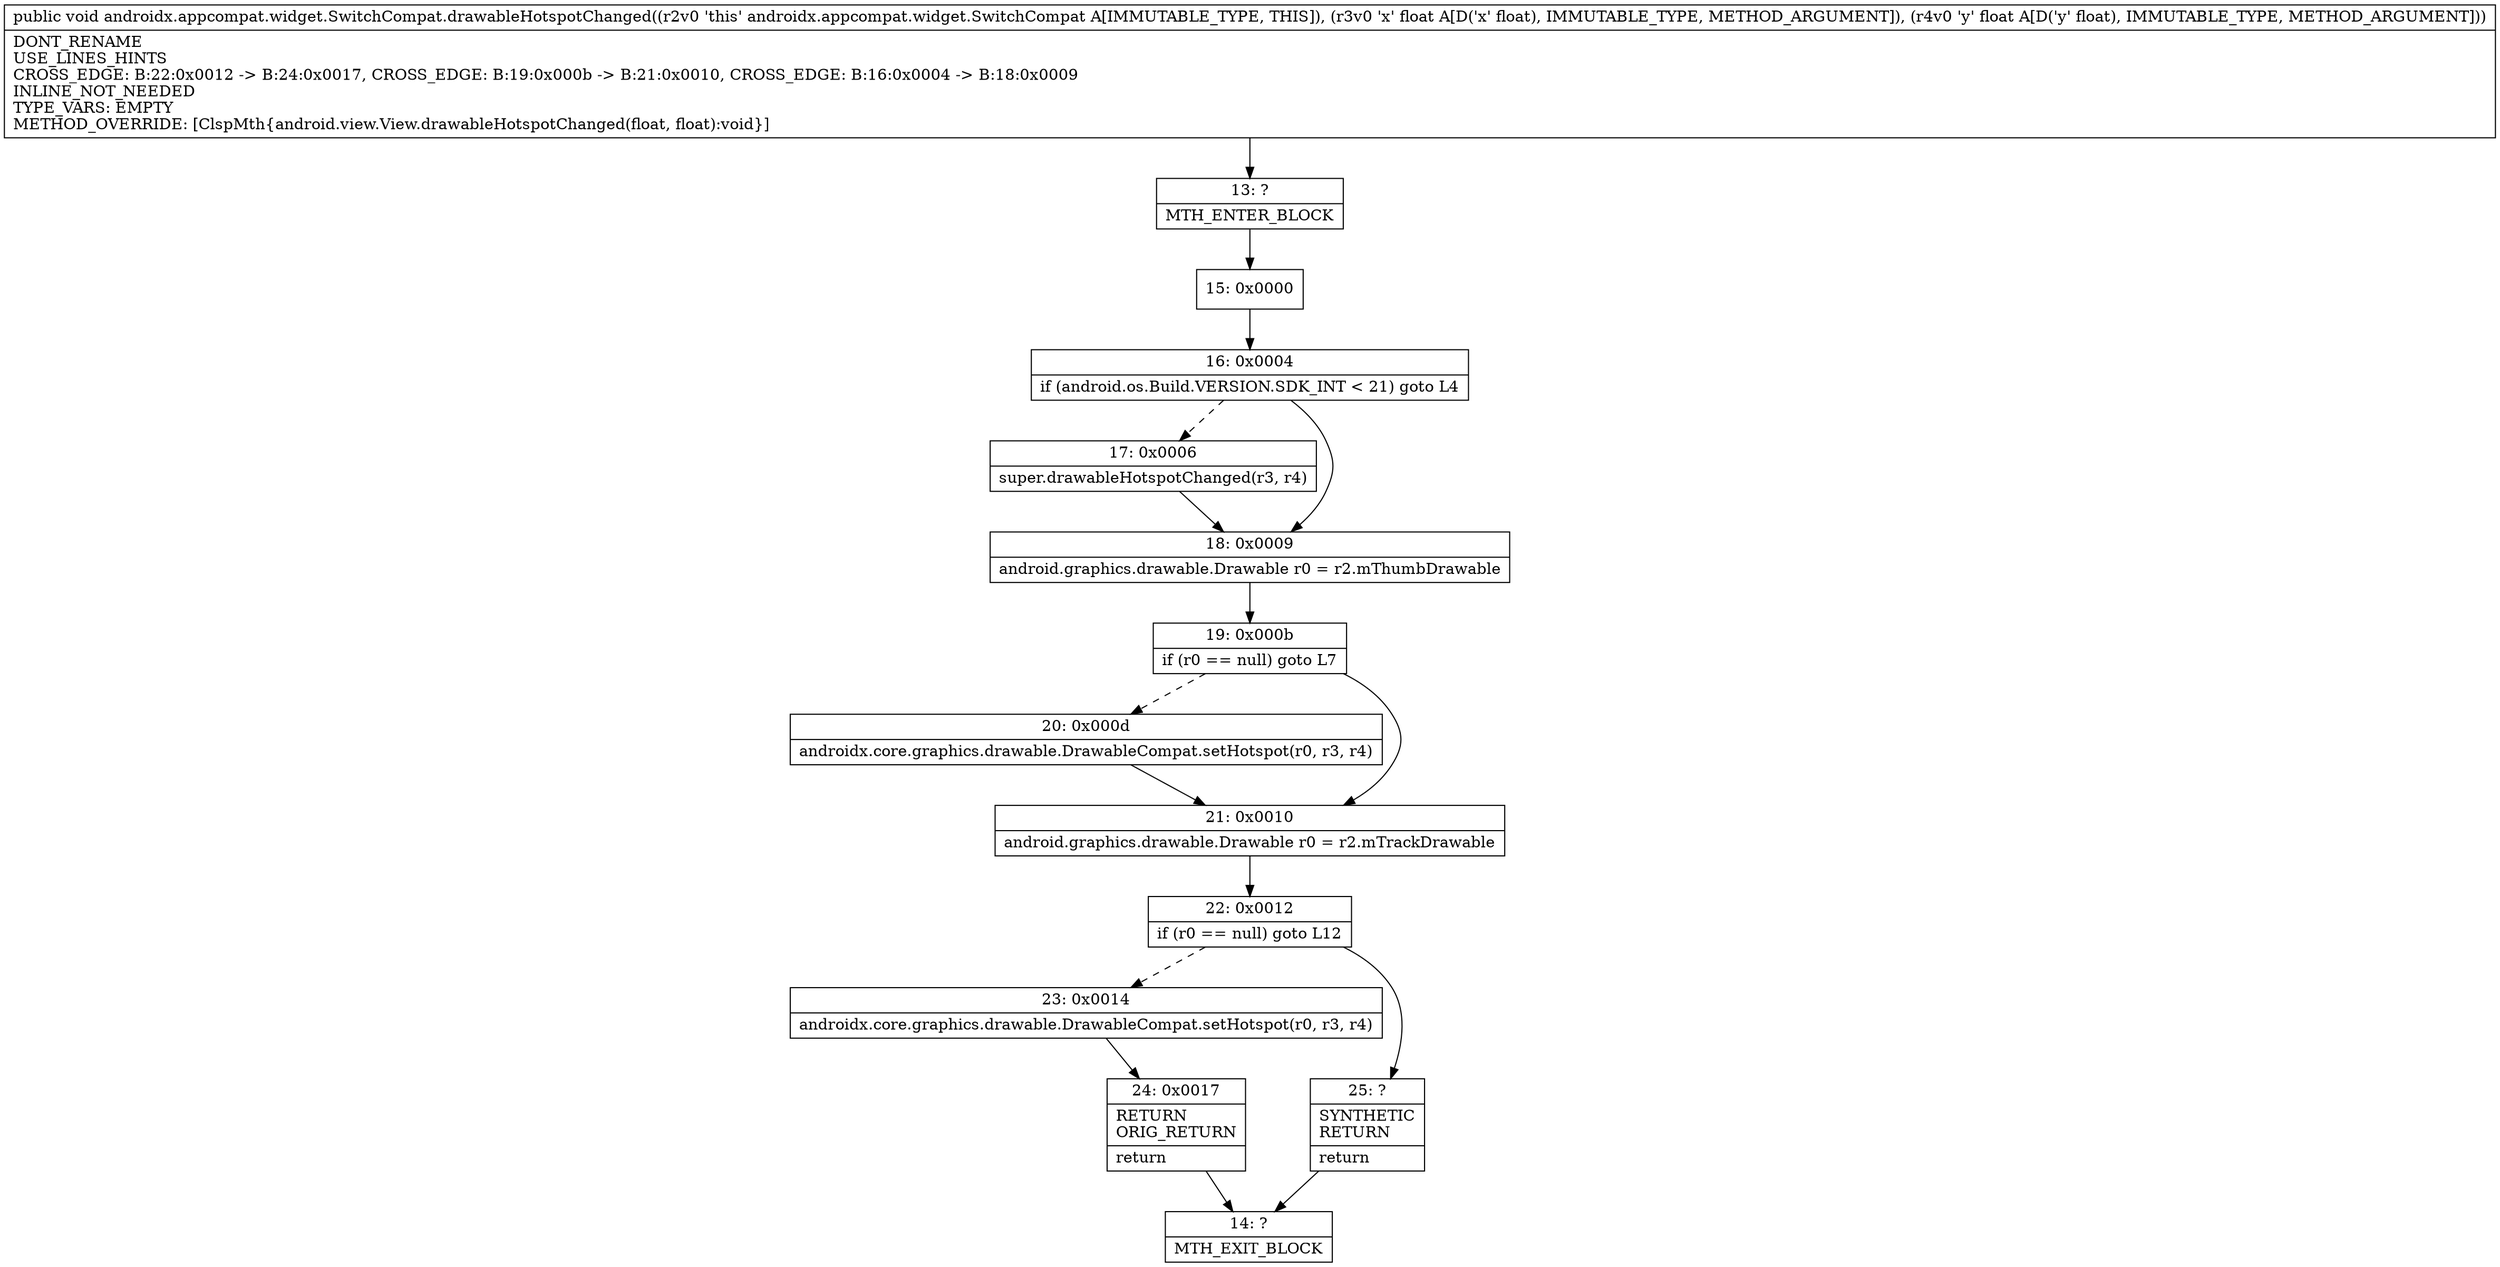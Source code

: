 digraph "CFG forandroidx.appcompat.widget.SwitchCompat.drawableHotspotChanged(FF)V" {
Node_13 [shape=record,label="{13\:\ ?|MTH_ENTER_BLOCK\l}"];
Node_15 [shape=record,label="{15\:\ 0x0000}"];
Node_16 [shape=record,label="{16\:\ 0x0004|if (android.os.Build.VERSION.SDK_INT \< 21) goto L4\l}"];
Node_17 [shape=record,label="{17\:\ 0x0006|super.drawableHotspotChanged(r3, r4)\l}"];
Node_18 [shape=record,label="{18\:\ 0x0009|android.graphics.drawable.Drawable r0 = r2.mThumbDrawable\l}"];
Node_19 [shape=record,label="{19\:\ 0x000b|if (r0 == null) goto L7\l}"];
Node_20 [shape=record,label="{20\:\ 0x000d|androidx.core.graphics.drawable.DrawableCompat.setHotspot(r0, r3, r4)\l}"];
Node_21 [shape=record,label="{21\:\ 0x0010|android.graphics.drawable.Drawable r0 = r2.mTrackDrawable\l}"];
Node_22 [shape=record,label="{22\:\ 0x0012|if (r0 == null) goto L12\l}"];
Node_23 [shape=record,label="{23\:\ 0x0014|androidx.core.graphics.drawable.DrawableCompat.setHotspot(r0, r3, r4)\l}"];
Node_24 [shape=record,label="{24\:\ 0x0017|RETURN\lORIG_RETURN\l|return\l}"];
Node_14 [shape=record,label="{14\:\ ?|MTH_EXIT_BLOCK\l}"];
Node_25 [shape=record,label="{25\:\ ?|SYNTHETIC\lRETURN\l|return\l}"];
MethodNode[shape=record,label="{public void androidx.appcompat.widget.SwitchCompat.drawableHotspotChanged((r2v0 'this' androidx.appcompat.widget.SwitchCompat A[IMMUTABLE_TYPE, THIS]), (r3v0 'x' float A[D('x' float), IMMUTABLE_TYPE, METHOD_ARGUMENT]), (r4v0 'y' float A[D('y' float), IMMUTABLE_TYPE, METHOD_ARGUMENT]))  | DONT_RENAME\lUSE_LINES_HINTS\lCROSS_EDGE: B:22:0x0012 \-\> B:24:0x0017, CROSS_EDGE: B:19:0x000b \-\> B:21:0x0010, CROSS_EDGE: B:16:0x0004 \-\> B:18:0x0009\lINLINE_NOT_NEEDED\lTYPE_VARS: EMPTY\lMETHOD_OVERRIDE: [ClspMth\{android.view.View.drawableHotspotChanged(float, float):void\}]\l}"];
MethodNode -> Node_13;Node_13 -> Node_15;
Node_15 -> Node_16;
Node_16 -> Node_17[style=dashed];
Node_16 -> Node_18;
Node_17 -> Node_18;
Node_18 -> Node_19;
Node_19 -> Node_20[style=dashed];
Node_19 -> Node_21;
Node_20 -> Node_21;
Node_21 -> Node_22;
Node_22 -> Node_23[style=dashed];
Node_22 -> Node_25;
Node_23 -> Node_24;
Node_24 -> Node_14;
Node_25 -> Node_14;
}

